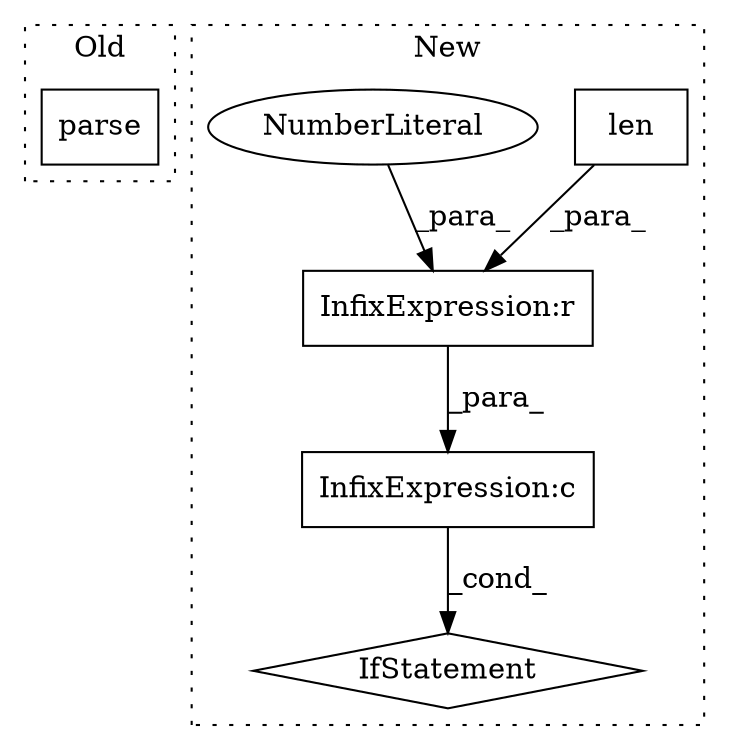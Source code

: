 digraph G {
subgraph cluster0 {
1 [label="parse" a="32" s="3832,3839" l="6,1" shape="box"];
label = "Old";
style="dotted";
}
subgraph cluster1 {
2 [label="IfStatement" a="25" s="3695,3722" l="4,2" shape="diamond"];
3 [label="len" a="32" s="3708,3716" l="4,1" shape="box"];
4 [label="InfixExpression:c" a="27" s="3703" l="4" shape="box"];
5 [label="InfixExpression:r" a="27" s="3717" l="3" shape="box"];
6 [label="NumberLiteral" a="34" s="3720" l="1" shape="ellipse"];
label = "New";
style="dotted";
}
3 -> 5 [label="_para_"];
4 -> 2 [label="_cond_"];
5 -> 4 [label="_para_"];
6 -> 5 [label="_para_"];
}